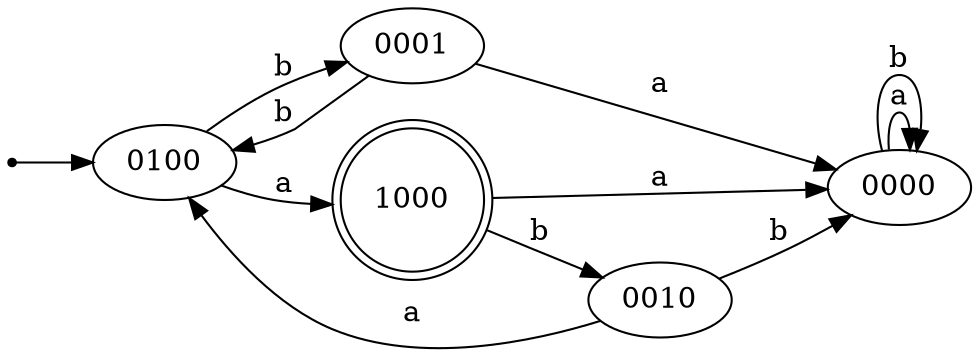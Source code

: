 digraph Automaton {
	rankdir=LR;
	-1 -> 0100;
	-1 [shape="point"];
	1000 [shape="doublecircle"];
	0100 -> 1000 [label="a"];
	0100 -> 0001 [label="b"];
	1000 -> 0000 [label="a"];
	1000 -> 0010 [label="b"];
	0001 -> 0000 [label="a"];
	0001 -> 0100 [label="b"];
	0010 -> 0100 [label="a"];
	0010 -> 0000 [label="b"];
	0000 -> 0000 [label="a"];
	0000 -> 0000 [label="b"];
}